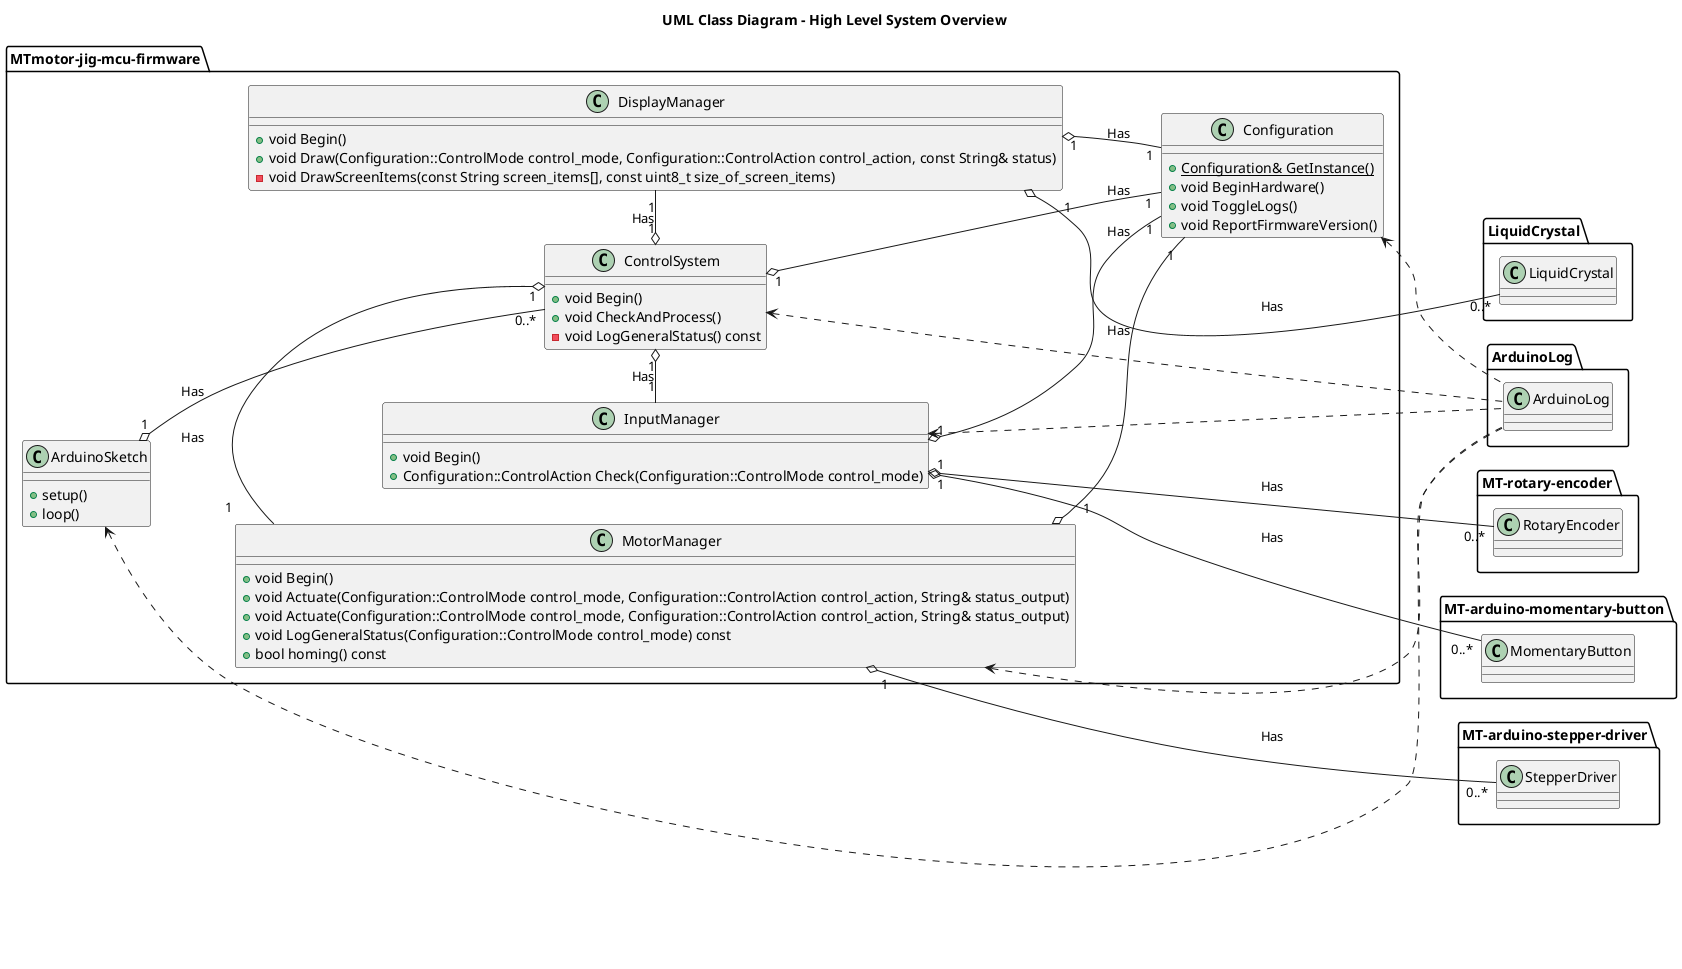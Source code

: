 @startuml
title UML Class Diagram - High Level System Overview

left to right direction

package MTmotor-jig-mcu-firmware {
  class ArduinoSketch {
    +setup()
    +loop()
  }

  class Configuration {
    +{static} Configuration& GetInstance()
    +void BeginHardware()
    +void ToggleLogs()
    +void ReportFirmwareVersion()
  }

  class ControlSystem {
    +void Begin()
    +void CheckAndProcess()
    -void LogGeneralStatus() const
  }

  class DisplayManager {
    +void Begin()
    +void Draw(Configuration::ControlMode control_mode, Configuration::ControlAction control_action, const String& status)
    -void DrawScreenItems(const String screen_items[], const uint8_t size_of_screen_items)
  }

  class InputManager {
    +void Begin()
    +Configuration::ControlAction Check(Configuration::ControlMode control_mode)
  }

  class MotorManager {
    +void Begin()
    +void Actuate(Configuration::ControlMode control_mode, Configuration::ControlAction control_action, String& status_output)
    +void Actuate(Configuration::ControlMode control_mode, Configuration::ControlAction control_action, String& status_output)
    +void LogGeneralStatus(Configuration::ControlMode control_mode) const
    +bool homing() const
  }
}

together {

  package ArduinoLog {
    class ArduinoLog {
    }
  }

  package LiquidCrystal {
    class LiquidCrystal {
    }
  }

  package MT-rotary-encoder {
    class RotaryEncoder {
    }
  }

  package MT-arduino-momentary-button {
    class MomentaryButton {
    }
  }

  package MT-arduino-stepper-driver {
    class StepperDriver {
    }
  }

}

ArduinoSketch "1" o-- "0..*" ControlSystem : Has
ArduinoSketch <.. ArduinoLog.ArduinoLog

Configuration <.. ArduinoLog.ArduinoLog

ControlSystem "1" o-- "1" Configuration : Has
ControlSystem "1" o- "1" DisplayManager : Has
ControlSystem "1" o- "1" InputManager : Has
ControlSystem "1" o- "1" MotorManager : Has
ControlSystem <.. ArduinoLog.ArduinoLog

DisplayManager "1" o-- "1" Configuration : Has 
DisplayManager "1" o-- "0..*" LiquidCrystal.LiquidCrystal: Has

InputManager "1" o-- "1" Configuration : Has
InputManager "1" o-- "0..*" MomentaryButton : Has
InputManager "1" o-- "0..*" RotaryEncoder : Has
InputManager <.. ArduinoLog.ArduinoLog

MotorManager "1" o-- "1" Configuration : Has
MotorManager "1" o-- "0..*" StepperDriver : Has
MotorManager <.. ArduinoLog.ArduinoLog

@enduml